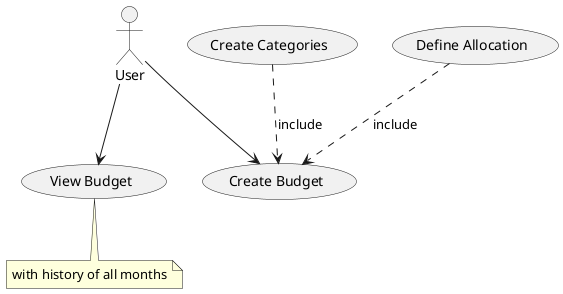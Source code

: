 @startuml
'https://plantuml.com/use-case-diagram

actor User
(View Budget) as ViewBudget
(Create Budget) as CreateBudget
(Create Categories) as CreateCategories
(Define Allocation) as DefineAllocation

User --> CreateBudget
User --> ViewBudget
DefineAllocation ..> CreateBudget : include
CreateCategories ..> CreateBudget : include

note bottom of ViewBudget
    with history of all months
end note

@enduml